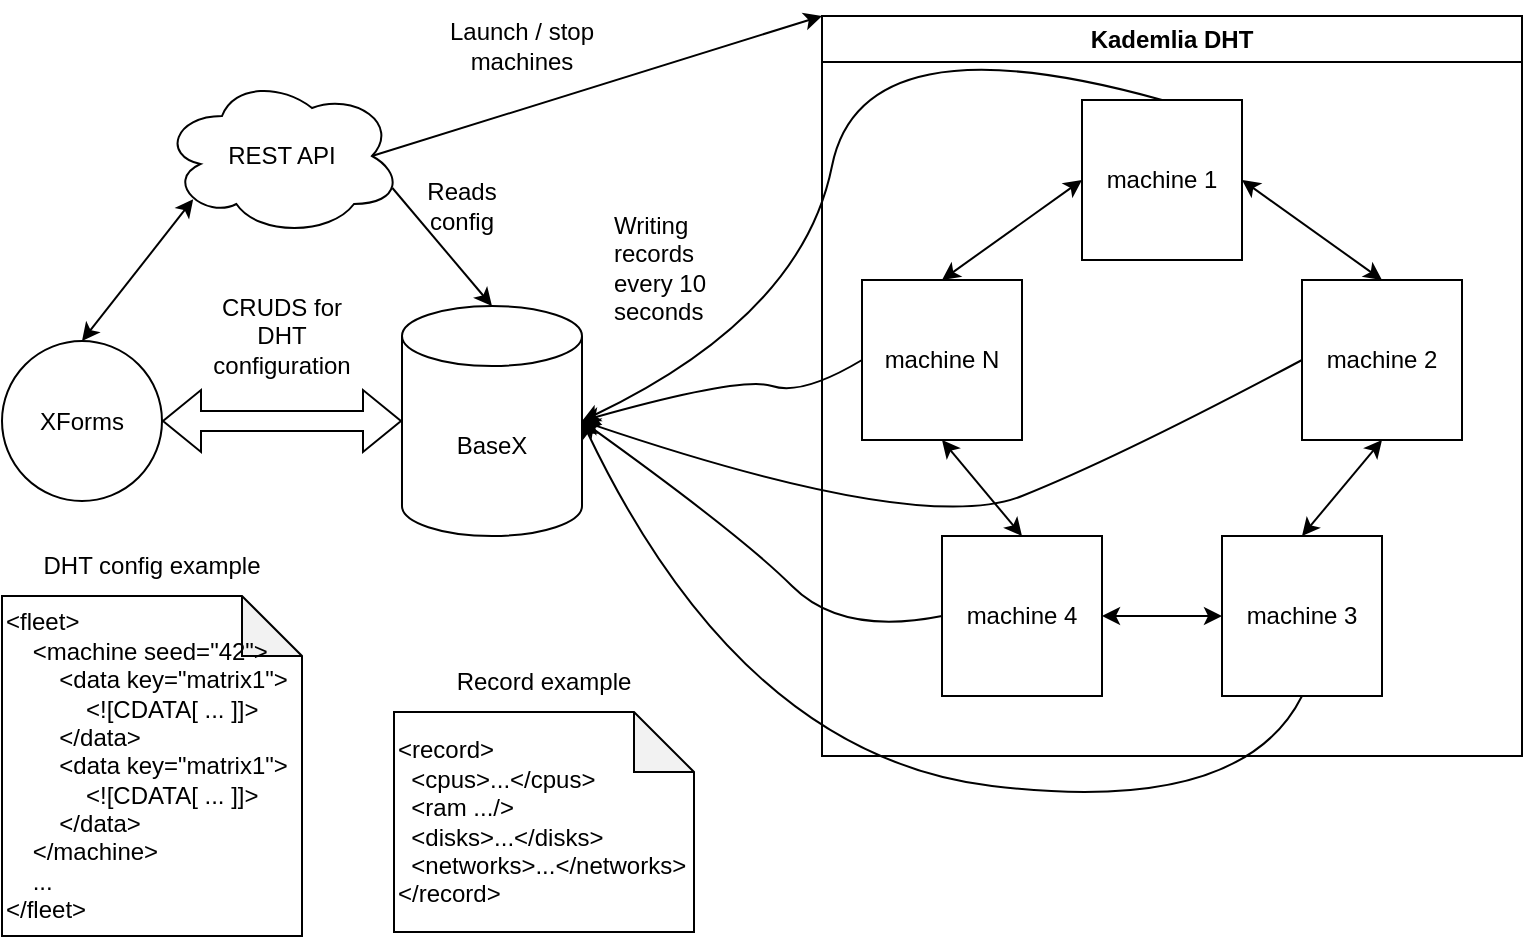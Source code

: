 <mxfile version="22.1.21" type="device">
  <diagram name="Page-1" id="6trVdb3DifdvfFGxGSwO">
    <mxGraphModel dx="1921" dy="588" grid="1" gridSize="10" guides="1" tooltips="1" connect="1" arrows="1" fold="1" page="1" pageScale="1" pageWidth="827" pageHeight="1169" math="0" shadow="0">
      <root>
        <mxCell id="0" />
        <mxCell id="1" parent="0" />
        <mxCell id="dpIG3LyiFP0mH_Nz3NEO-1" value="BaseX" style="shape=cylinder3;whiteSpace=wrap;html=1;boundedLbl=1;backgroundOutline=1;size=15;" vertex="1" parent="1">
          <mxGeometry x="130" y="165" width="90" height="115" as="geometry" />
        </mxCell>
        <mxCell id="dpIG3LyiFP0mH_Nz3NEO-2" value="machine N" style="whiteSpace=wrap;html=1;aspect=fixed;" vertex="1" parent="1">
          <mxGeometry x="360" y="152" width="80" height="80" as="geometry" />
        </mxCell>
        <mxCell id="dpIG3LyiFP0mH_Nz3NEO-3" value="machine 1" style="whiteSpace=wrap;html=1;aspect=fixed;" vertex="1" parent="1">
          <mxGeometry x="470" y="62" width="80" height="80" as="geometry" />
        </mxCell>
        <mxCell id="dpIG3LyiFP0mH_Nz3NEO-4" value="machine 2" style="whiteSpace=wrap;html=1;aspect=fixed;" vertex="1" parent="1">
          <mxGeometry x="580" y="152" width="80" height="80" as="geometry" />
        </mxCell>
        <mxCell id="dpIG3LyiFP0mH_Nz3NEO-5" value="machine 4" style="whiteSpace=wrap;html=1;aspect=fixed;" vertex="1" parent="1">
          <mxGeometry x="400" y="280" width="80" height="80" as="geometry" />
        </mxCell>
        <mxCell id="dpIG3LyiFP0mH_Nz3NEO-6" value="machine 3" style="whiteSpace=wrap;html=1;aspect=fixed;" vertex="1" parent="1">
          <mxGeometry x="540" y="280" width="80" height="80" as="geometry" />
        </mxCell>
        <mxCell id="dpIG3LyiFP0mH_Nz3NEO-7" value="" style="endArrow=classic;startArrow=classic;html=1;rounded=0;entryX=0.5;entryY=1;entryDx=0;entryDy=0;exitX=0.5;exitY=0;exitDx=0;exitDy=0;" edge="1" parent="1" source="dpIG3LyiFP0mH_Nz3NEO-5" target="dpIG3LyiFP0mH_Nz3NEO-2">
          <mxGeometry width="50" height="50" relative="1" as="geometry">
            <mxPoint x="390" y="330" as="sourcePoint" />
            <mxPoint x="440" y="280" as="targetPoint" />
          </mxGeometry>
        </mxCell>
        <mxCell id="dpIG3LyiFP0mH_Nz3NEO-8" value="" style="endArrow=classic;startArrow=classic;html=1;rounded=0;entryX=0.5;entryY=0;entryDx=0;entryDy=0;exitX=0;exitY=0.5;exitDx=0;exitDy=0;" edge="1" parent="1" source="dpIG3LyiFP0mH_Nz3NEO-3" target="dpIG3LyiFP0mH_Nz3NEO-2">
          <mxGeometry width="50" height="50" relative="1" as="geometry">
            <mxPoint x="439" y="118" as="sourcePoint" />
            <mxPoint x="389" y="70" as="targetPoint" />
          </mxGeometry>
        </mxCell>
        <mxCell id="dpIG3LyiFP0mH_Nz3NEO-9" value="" style="endArrow=classic;startArrow=classic;html=1;rounded=0;entryX=1;entryY=0.5;entryDx=0;entryDy=0;exitX=0.5;exitY=0;exitDx=0;exitDy=0;" edge="1" parent="1" source="dpIG3LyiFP0mH_Nz3NEO-4" target="dpIG3LyiFP0mH_Nz3NEO-3">
          <mxGeometry width="50" height="50" relative="1" as="geometry">
            <mxPoint x="645" y="128" as="sourcePoint" />
            <mxPoint x="595" y="80" as="targetPoint" />
          </mxGeometry>
        </mxCell>
        <mxCell id="dpIG3LyiFP0mH_Nz3NEO-10" value="" style="endArrow=classic;startArrow=classic;html=1;rounded=0;entryX=0.5;entryY=0;entryDx=0;entryDy=0;exitX=0.5;exitY=1;exitDx=0;exitDy=0;" edge="1" parent="1" source="dpIG3LyiFP0mH_Nz3NEO-4" target="dpIG3LyiFP0mH_Nz3NEO-6">
          <mxGeometry width="50" height="50" relative="1" as="geometry">
            <mxPoint x="480" y="310" as="sourcePoint" />
            <mxPoint x="430" y="262" as="targetPoint" />
          </mxGeometry>
        </mxCell>
        <mxCell id="dpIG3LyiFP0mH_Nz3NEO-11" value="" style="endArrow=classic;startArrow=classic;html=1;rounded=0;entryX=1;entryY=0.5;entryDx=0;entryDy=0;exitX=0;exitY=0.5;exitDx=0;exitDy=0;" edge="1" parent="1" source="dpIG3LyiFP0mH_Nz3NEO-6" target="dpIG3LyiFP0mH_Nz3NEO-5">
          <mxGeometry width="50" height="50" relative="1" as="geometry">
            <mxPoint x="490" y="320" as="sourcePoint" />
            <mxPoint x="440" y="272" as="targetPoint" />
          </mxGeometry>
        </mxCell>
        <mxCell id="dpIG3LyiFP0mH_Nz3NEO-12" value="Kademlia DHT" style="swimlane;whiteSpace=wrap;html=1;" vertex="1" parent="1">
          <mxGeometry x="340" y="20" width="350" height="370" as="geometry" />
        </mxCell>
        <mxCell id="dpIG3LyiFP0mH_Nz3NEO-13" value="" style="curved=1;endArrow=classic;html=1;rounded=0;exitX=0;exitY=0.5;exitDx=0;exitDy=0;entryX=1;entryY=0.5;entryDx=0;entryDy=0;entryPerimeter=0;" edge="1" parent="1" source="dpIG3LyiFP0mH_Nz3NEO-2" target="dpIG3LyiFP0mH_Nz3NEO-1">
          <mxGeometry width="50" height="50" relative="1" as="geometry">
            <mxPoint x="280" y="222" as="sourcePoint" />
            <mxPoint x="360" y="310" as="targetPoint" />
            <Array as="points">
              <mxPoint x="330" y="210" />
              <mxPoint x="300" y="200" />
            </Array>
          </mxGeometry>
        </mxCell>
        <mxCell id="dpIG3LyiFP0mH_Nz3NEO-14" value="" style="curved=1;endArrow=classic;html=1;rounded=0;entryX=1;entryY=0.5;entryDx=0;entryDy=0;entryPerimeter=0;exitX=0;exitY=0.5;exitDx=0;exitDy=0;" edge="1" parent="1" source="dpIG3LyiFP0mH_Nz3NEO-5" target="dpIG3LyiFP0mH_Nz3NEO-1">
          <mxGeometry width="50" height="50" relative="1" as="geometry">
            <mxPoint x="230" y="350" as="sourcePoint" />
            <mxPoint x="280" y="300" as="targetPoint" />
            <Array as="points">
              <mxPoint x="350" y="330" />
              <mxPoint x="300" y="280" />
            </Array>
          </mxGeometry>
        </mxCell>
        <mxCell id="dpIG3LyiFP0mH_Nz3NEO-15" value="" style="curved=1;endArrow=classic;html=1;rounded=0;entryX=1;entryY=0.5;entryDx=0;entryDy=0;entryPerimeter=0;exitX=0.5;exitY=0;exitDx=0;exitDy=0;" edge="1" parent="1" source="dpIG3LyiFP0mH_Nz3NEO-3" target="dpIG3LyiFP0mH_Nz3NEO-1">
          <mxGeometry width="50" height="50" relative="1" as="geometry">
            <mxPoint x="390" y="330" as="sourcePoint" />
            <mxPoint x="440" y="280" as="targetPoint" />
            <Array as="points">
              <mxPoint x="360" y="20" />
              <mxPoint x="330" y="170" />
            </Array>
          </mxGeometry>
        </mxCell>
        <mxCell id="dpIG3LyiFP0mH_Nz3NEO-16" value="" style="curved=1;endArrow=classic;html=1;rounded=0;entryX=1;entryY=0.5;entryDx=0;entryDy=0;entryPerimeter=0;exitX=0.5;exitY=1;exitDx=0;exitDy=0;" edge="1" parent="1" source="dpIG3LyiFP0mH_Nz3NEO-6" target="dpIG3LyiFP0mH_Nz3NEO-1">
          <mxGeometry width="50" height="50" relative="1" as="geometry">
            <mxPoint x="390" y="330" as="sourcePoint" />
            <mxPoint x="440" y="280" as="targetPoint" />
            <Array as="points">
              <mxPoint x="550" y="420" />
              <mxPoint x="300" y="390" />
            </Array>
          </mxGeometry>
        </mxCell>
        <mxCell id="dpIG3LyiFP0mH_Nz3NEO-17" value="" style="curved=1;endArrow=classic;html=1;rounded=0;exitX=0;exitY=0.5;exitDx=0;exitDy=0;entryX=1;entryY=0.5;entryDx=0;entryDy=0;entryPerimeter=0;" edge="1" parent="1" source="dpIG3LyiFP0mH_Nz3NEO-4" target="dpIG3LyiFP0mH_Nz3NEO-1">
          <mxGeometry width="50" height="50" relative="1" as="geometry">
            <mxPoint x="390" y="330" as="sourcePoint" />
            <mxPoint x="440" y="280" as="targetPoint" />
            <Array as="points">
              <mxPoint x="490" y="240" />
              <mxPoint x="390" y="280" />
            </Array>
          </mxGeometry>
        </mxCell>
        <mxCell id="dpIG3LyiFP0mH_Nz3NEO-18" value="Writing records every 10 seconds" style="text;strokeColor=none;fillColor=none;align=left;verticalAlign=middle;spacingLeft=4;spacingRight=4;overflow=hidden;points=[[0,0.5],[1,0.5]];portConstraint=eastwest;rotatable=0;whiteSpace=wrap;html=1;" vertex="1" parent="1">
          <mxGeometry x="230" y="112" width="80" height="68" as="geometry" />
        </mxCell>
        <mxCell id="dpIG3LyiFP0mH_Nz3NEO-19" value="&lt;div&gt;&amp;lt;record&amp;gt;&lt;/div&gt;&lt;div&gt;&amp;nbsp; &amp;lt;cpus&amp;gt;...&amp;lt;/cpus&amp;gt;&lt;/div&gt;&lt;div&gt;&amp;nbsp; &amp;lt;ram .../&amp;gt;&lt;/div&gt;&lt;div&gt;&amp;nbsp; &amp;lt;disks&amp;gt;...&amp;lt;/disks&amp;gt;&lt;/div&gt;&lt;div&gt;&amp;nbsp; &amp;lt;networks&amp;gt;...&amp;lt;/networks&amp;gt;&lt;span data-darkreader-inline-color=&quot;&quot; data-darkreader-inline-bgcolor=&quot;&quot; style=&quot;background-color: initial; color: rgb(0, 0, 0); --darkreader-inline-bgcolor: initial; --darkreader-inline-color: #e8e6e3;&quot;&gt;&amp;lt;/record&amp;gt;&lt;/span&gt;&lt;/div&gt;" style="shape=note;whiteSpace=wrap;html=1;backgroundOutline=1;darkOpacity=0.05;align=left;" vertex="1" parent="1">
          <mxGeometry x="126" y="368" width="150" height="110" as="geometry" />
        </mxCell>
        <mxCell id="dpIG3LyiFP0mH_Nz3NEO-20" value="Record example" style="text;html=1;strokeColor=none;fillColor=none;align=center;verticalAlign=middle;whiteSpace=wrap;rounded=0;" vertex="1" parent="1">
          <mxGeometry x="151" y="338" width="100" height="30" as="geometry" />
        </mxCell>
        <mxCell id="dpIG3LyiFP0mH_Nz3NEO-22" value="XForms" style="ellipse;whiteSpace=wrap;html=1;aspect=fixed;" vertex="1" parent="1">
          <mxGeometry x="-70" y="182.5" width="80" height="80" as="geometry" />
        </mxCell>
        <mxCell id="dpIG3LyiFP0mH_Nz3NEO-23" value="" style="shape=flexArrow;endArrow=classic;startArrow=classic;html=1;rounded=0;exitX=1;exitY=0.5;exitDx=0;exitDy=0;entryX=0;entryY=0.5;entryDx=0;entryDy=0;entryPerimeter=0;" edge="1" parent="1" source="dpIG3LyiFP0mH_Nz3NEO-22" target="dpIG3LyiFP0mH_Nz3NEO-1">
          <mxGeometry width="100" height="100" relative="1" as="geometry">
            <mxPoint x="30" y="152" as="sourcePoint" />
            <mxPoint x="130" y="52" as="targetPoint" />
          </mxGeometry>
        </mxCell>
        <mxCell id="dpIG3LyiFP0mH_Nz3NEO-24" value="CRUDS for DHT configuration" style="text;html=1;strokeColor=none;fillColor=none;align=center;verticalAlign=middle;whiteSpace=wrap;rounded=0;" vertex="1" parent="1">
          <mxGeometry x="40" y="165" width="60" height="30" as="geometry" />
        </mxCell>
        <mxCell id="dpIG3LyiFP0mH_Nz3NEO-25" value="REST API" style="ellipse;shape=cloud;whiteSpace=wrap;html=1;" vertex="1" parent="1">
          <mxGeometry x="10" y="50" width="120" height="80" as="geometry" />
        </mxCell>
        <mxCell id="dpIG3LyiFP0mH_Nz3NEO-26" value="" style="endArrow=classic;html=1;rounded=0;exitX=0.875;exitY=0.5;exitDx=0;exitDy=0;exitPerimeter=0;entryX=0;entryY=0;entryDx=0;entryDy=0;" edge="1" parent="1" source="dpIG3LyiFP0mH_Nz3NEO-25" target="dpIG3LyiFP0mH_Nz3NEO-12">
          <mxGeometry width="50" height="50" relative="1" as="geometry">
            <mxPoint x="370" y="170" as="sourcePoint" />
            <mxPoint x="420" y="120" as="targetPoint" />
          </mxGeometry>
        </mxCell>
        <mxCell id="dpIG3LyiFP0mH_Nz3NEO-27" value="Launch / stop machines" style="text;html=1;strokeColor=none;fillColor=none;align=center;verticalAlign=middle;whiteSpace=wrap;rounded=0;" vertex="1" parent="1">
          <mxGeometry x="140" y="20" width="100" height="30" as="geometry" />
        </mxCell>
        <mxCell id="dpIG3LyiFP0mH_Nz3NEO-29" value="" style="endArrow=classic;startArrow=classic;html=1;rounded=0;exitX=0.5;exitY=0;exitDx=0;exitDy=0;entryX=0.13;entryY=0.77;entryDx=0;entryDy=0;entryPerimeter=0;" edge="1" parent="1" source="dpIG3LyiFP0mH_Nz3NEO-22" target="dpIG3LyiFP0mH_Nz3NEO-25">
          <mxGeometry width="50" height="50" relative="1" as="geometry">
            <mxPoint x="370" y="170" as="sourcePoint" />
            <mxPoint x="420" y="120" as="targetPoint" />
          </mxGeometry>
        </mxCell>
        <mxCell id="dpIG3LyiFP0mH_Nz3NEO-30" value="&lt;div&gt;&amp;lt;fleet&amp;gt;&lt;/div&gt;&lt;div&gt;&amp;nbsp; &amp;nbsp; &amp;lt;machine seed=&quot;42&quot;&amp;gt;&lt;/div&gt;&lt;div&gt;&amp;nbsp; &amp;nbsp; &amp;nbsp; &amp;nbsp; &amp;lt;data key=&quot;matrix1&quot;&amp;gt;&lt;/div&gt;&lt;div&gt;&amp;nbsp; &amp;nbsp; &amp;nbsp; &amp;nbsp; &amp;nbsp; &amp;nbsp; &amp;lt;![CDATA[ ... ]]&amp;gt;&lt;/div&gt;&lt;div&gt;&amp;nbsp; &amp;nbsp; &amp;nbsp; &amp;nbsp; &amp;lt;/data&amp;gt;&lt;/div&gt;&lt;div&gt;&amp;nbsp; &amp;nbsp; &amp;nbsp; &amp;nbsp; &amp;lt;data key=&quot;matrix1&quot;&amp;gt;&lt;/div&gt;&lt;div&gt;&amp;nbsp; &amp;nbsp; &amp;nbsp; &amp;nbsp; &amp;nbsp; &amp;nbsp; &amp;lt;![CDATA[ ... ]]&amp;gt;&lt;/div&gt;&lt;div&gt;&amp;nbsp; &amp;nbsp; &amp;nbsp; &amp;nbsp; &amp;lt;/data&amp;gt;&lt;/div&gt;&lt;div&gt;&amp;nbsp; &amp;nbsp; &amp;lt;/machine&amp;gt;&lt;/div&gt;&lt;div&gt;&amp;nbsp; &amp;nbsp; ...&lt;/div&gt;&lt;div&gt;&amp;lt;/fleet&amp;gt;&lt;/div&gt;" style="shape=note;whiteSpace=wrap;html=1;backgroundOutline=1;darkOpacity=0.05;align=left;" vertex="1" parent="1">
          <mxGeometry x="-70" y="310" width="150" height="170" as="geometry" />
        </mxCell>
        <mxCell id="dpIG3LyiFP0mH_Nz3NEO-33" value="DHT config example" style="text;html=1;strokeColor=none;fillColor=none;align=center;verticalAlign=middle;whiteSpace=wrap;rounded=0;" vertex="1" parent="1">
          <mxGeometry x="-55" y="280" width="120" height="30" as="geometry" />
        </mxCell>
        <mxCell id="dpIG3LyiFP0mH_Nz3NEO-34" value="" style="endArrow=classic;html=1;rounded=0;exitX=0.96;exitY=0.7;exitDx=0;exitDy=0;exitPerimeter=0;entryX=0.5;entryY=0;entryDx=0;entryDy=0;entryPerimeter=0;" edge="1" parent="1" source="dpIG3LyiFP0mH_Nz3NEO-25" target="dpIG3LyiFP0mH_Nz3NEO-1">
          <mxGeometry width="50" height="50" relative="1" as="geometry">
            <mxPoint x="360" y="260" as="sourcePoint" />
            <mxPoint x="410" y="210" as="targetPoint" />
          </mxGeometry>
        </mxCell>
        <mxCell id="dpIG3LyiFP0mH_Nz3NEO-35" value="Reads config" style="text;html=1;strokeColor=none;fillColor=none;align=center;verticalAlign=middle;whiteSpace=wrap;rounded=0;" vertex="1" parent="1">
          <mxGeometry x="130" y="100" width="60" height="30" as="geometry" />
        </mxCell>
      </root>
    </mxGraphModel>
  </diagram>
</mxfile>
